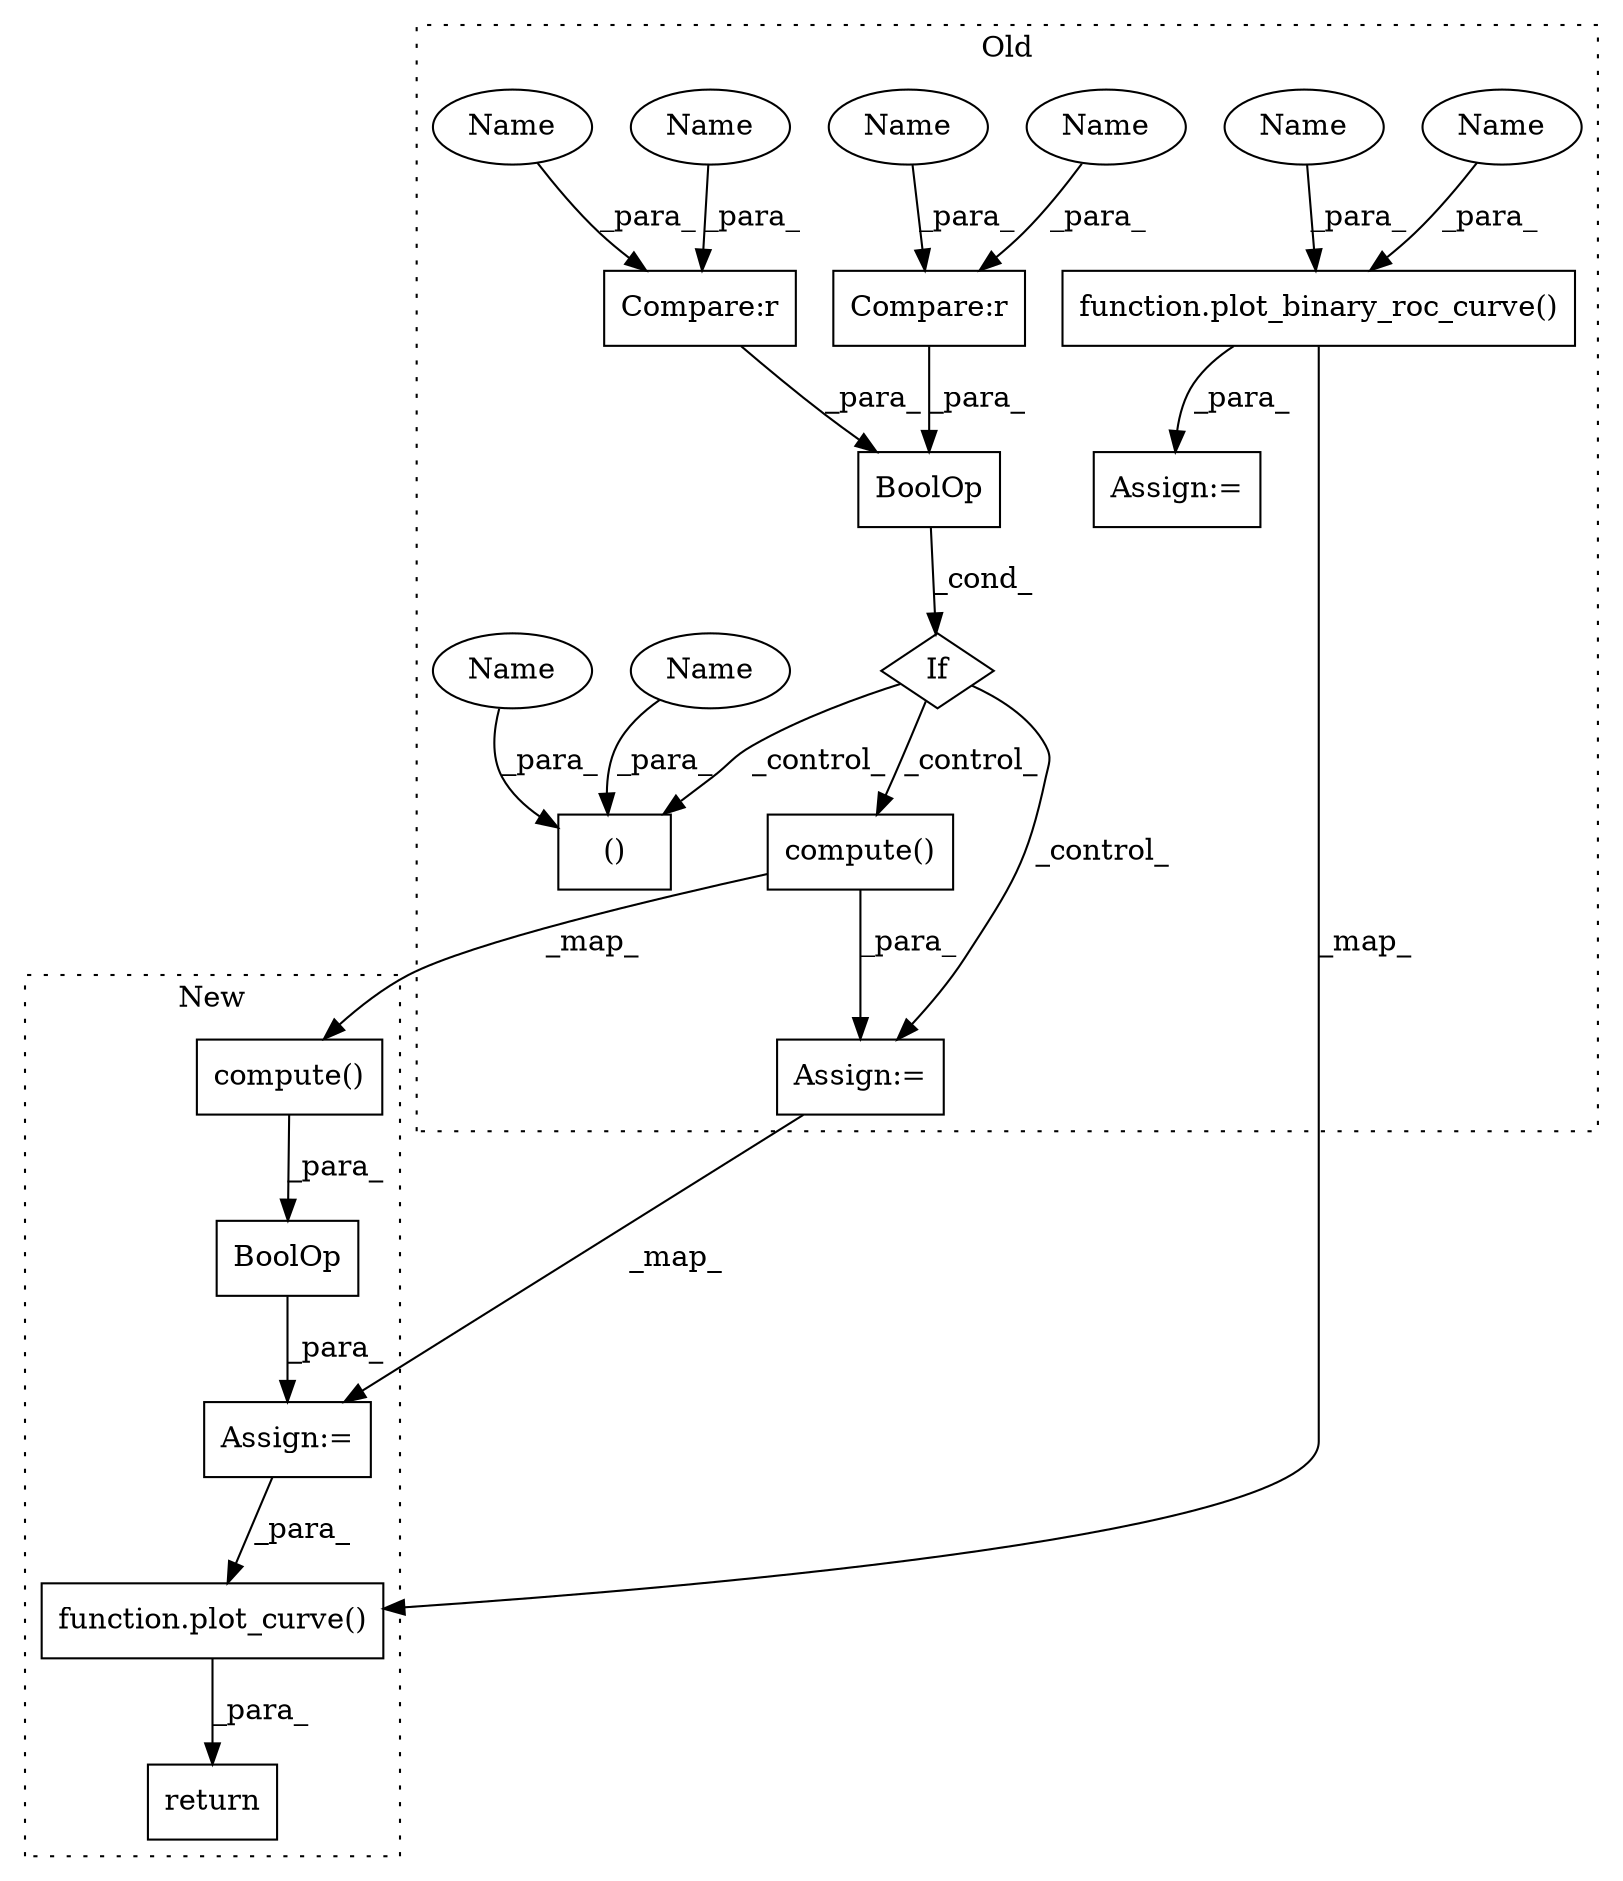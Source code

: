 digraph G {
subgraph cluster0 {
1 [label="function.plot_binary_roc_curve()" a="75" s="11103,11142" l="22,8" shape="box"];
4 [label="Compare:r" a="40" s="10998" l="17" shape="box"];
5 [label="If" a="96" s="10995" l="3" shape="diamond"];
6 [label="()" a="54" s="11056" l="11" shape="box"];
7 [label="BoolOp" a="72" s="10998" l="35" shape="box"];
8 [label="Assign:=" a="68" s="11056" l="14" shape="box"];
10 [label="compute()" a="75" s="11070" l="14" shape="box"];
12 [label="Compare:r" a="40" s="11019" l="14" shape="box"];
13 [label="Assign:=" a="68" s="11096" l="7" shape="box"];
15 [label="Name" a="87" s="11058" l="6" shape="ellipse"];
16 [label="Name" a="87" s="11019" l="6" shape="ellipse"];
17 [label="Name" a="87" s="11136" l="6" shape="ellipse"];
18 [label="Name" a="87" s="11011" l="4" shape="ellipse"];
19 [label="Name" a="87" s="11029" l="4" shape="ellipse"];
20 [label="Name" a="87" s="10998" l="9" shape="ellipse"];
21 [label="Name" a="87" s="11047" l="9" shape="ellipse"];
22 [label="Name" a="87" s="11125" l="9" shape="ellipse"];
label = "Old";
style="dotted";
}
subgraph cluster1 {
2 [label="function.plot_curve()" a="75" s="10851,10880" l="24,143" shape="box"];
3 [label="BoolOp" a="72" s="10812" l="23" shape="box"];
9 [label="Assign:=" a="68" s="10809" l="3" shape="box"];
11 [label="compute()" a="75" s="10821" l="14" shape="box"];
14 [label="return" a="93" s="10844" l="7" shape="box"];
label = "New";
style="dotted";
}
1 -> 2 [label="_map_"];
1 -> 13 [label="_para_"];
2 -> 14 [label="_para_"];
3 -> 9 [label="_para_"];
4 -> 7 [label="_para_"];
5 -> 8 [label="_control_"];
5 -> 6 [label="_control_"];
5 -> 10 [label="_control_"];
7 -> 5 [label="_cond_"];
8 -> 9 [label="_map_"];
9 -> 2 [label="_para_"];
10 -> 11 [label="_map_"];
10 -> 8 [label="_para_"];
11 -> 3 [label="_para_"];
12 -> 7 [label="_para_"];
15 -> 6 [label="_para_"];
16 -> 12 [label="_para_"];
17 -> 1 [label="_para_"];
18 -> 4 [label="_para_"];
19 -> 12 [label="_para_"];
20 -> 4 [label="_para_"];
21 -> 6 [label="_para_"];
22 -> 1 [label="_para_"];
}